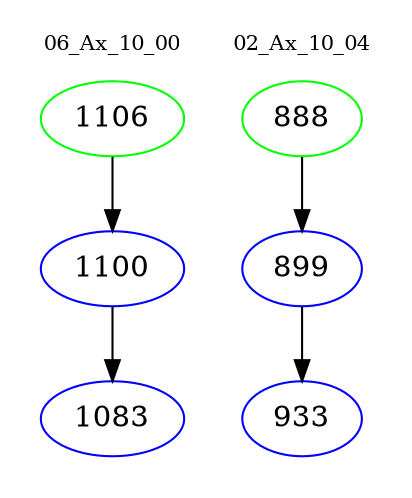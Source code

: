 digraph{
subgraph cluster_0 {
color = white
label = "06_Ax_10_00";
fontsize=10;
T0_1106 [label="1106", color="green"]
T0_1106 -> T0_1100 [color="black"]
T0_1100 [label="1100", color="blue"]
T0_1100 -> T0_1083 [color="black"]
T0_1083 [label="1083", color="blue"]
}
subgraph cluster_1 {
color = white
label = "02_Ax_10_04";
fontsize=10;
T1_888 [label="888", color="green"]
T1_888 -> T1_899 [color="black"]
T1_899 [label="899", color="blue"]
T1_899 -> T1_933 [color="black"]
T1_933 [label="933", color="blue"]
}
}
